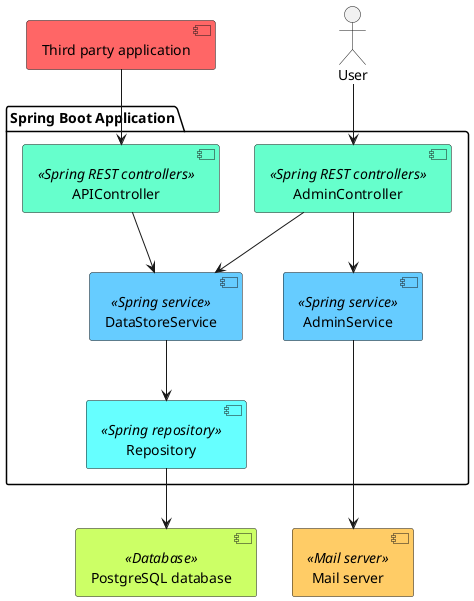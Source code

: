 @startuml
 
/' Set custom background colors for the default
   component elements and the specific stereotypes. '/
skinparam component {
    BackgroundColor #ff6666
    BackgroundColor<<Database>> #ccff66
    BackgroundColor<<Spring service>> #66ccff
    BackgroundColor<<Spring REST controllers>> #66ffcc
    BackgroundColor<<Spring repository>> #66ffff
    BackgroundColor<<Mail server>> #ffcc66
}
 
actor User
[Third party application] as ThirdPartyApp
 
together {
    [PostgreSQL database] as PostgresDB <<Database>>
    [Mail server] as Mail <<Mail server>>
}
 
package "Spring Boot Application" {
    [APIController] <<Spring REST controllers>>
    [AdminController] <<Spring REST controllers>>
 
    [AdminService] <<Spring service>>
    [DataStoreService] <<Spring service>>
 
    [Repository] <<Spring repository>>
}
 
User --> AdminController
ThirdPartyApp --> APIController
 
APIController --> DataStoreService
AdminController --> DataStoreService
AdminController --> AdminService
 
DataStoreService --> Repository
AdminService --> Mail
 
Repository --> PostgresDB
 
@enduml
